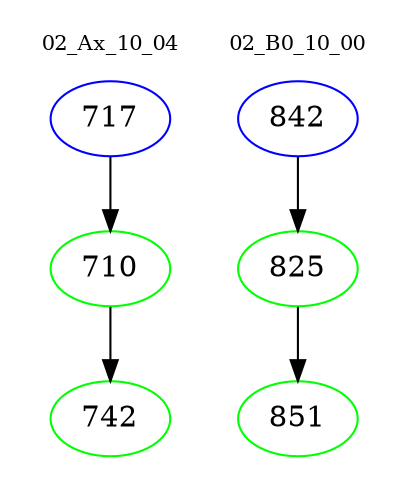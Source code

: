digraph{
subgraph cluster_0 {
color = white
label = "02_Ax_10_04";
fontsize=10;
T0_717 [label="717", color="blue"]
T0_717 -> T0_710 [color="black"]
T0_710 [label="710", color="green"]
T0_710 -> T0_742 [color="black"]
T0_742 [label="742", color="green"]
}
subgraph cluster_1 {
color = white
label = "02_B0_10_00";
fontsize=10;
T1_842 [label="842", color="blue"]
T1_842 -> T1_825 [color="black"]
T1_825 [label="825", color="green"]
T1_825 -> T1_851 [color="black"]
T1_851 [label="851", color="green"]
}
}
